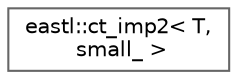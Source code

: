 digraph "类继承关系图"
{
 // LATEX_PDF_SIZE
  bgcolor="transparent";
  edge [fontname=Helvetica,fontsize=10,labelfontname=Helvetica,labelfontsize=10];
  node [fontname=Helvetica,fontsize=10,shape=box,height=0.2,width=0.4];
  rankdir="LR";
  Node0 [id="Node000000",label="eastl::ct_imp2\< T,\l small_ \>",height=0.2,width=0.4,color="grey40", fillcolor="white", style="filled",URL="$structeastl_1_1ct__imp2.html",tooltip=" "];
}
